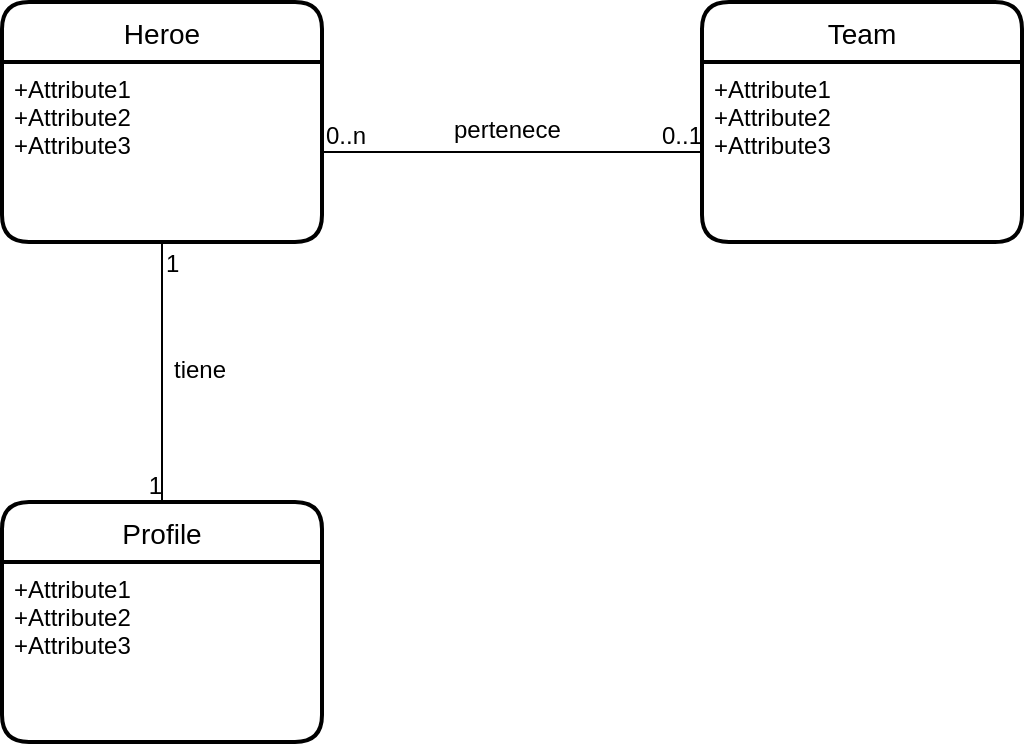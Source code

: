 <mxfile version="15.5.6" type="github">
  <diagram id="iz4XIb9WaERrGCtYz8fZ" name="Page-1">
    <mxGraphModel dx="782" dy="478" grid="1" gridSize="10" guides="1" tooltips="1" connect="1" arrows="1" fold="1" page="1" pageScale="1" pageWidth="827" pageHeight="1169" math="0" shadow="0">
      <root>
        <mxCell id="0" />
        <mxCell id="1" parent="0" />
        <mxCell id="t4ds1_iibAkqGOFVWtCg-33" value="Heroe" style="swimlane;childLayout=stackLayout;horizontal=1;startSize=30;horizontalStack=0;rounded=1;fontSize=14;fontStyle=0;strokeWidth=2;resizeParent=0;resizeLast=1;shadow=0;dashed=0;align=center;" vertex="1" parent="1">
          <mxGeometry x="40" y="50" width="160" height="120" as="geometry" />
        </mxCell>
        <mxCell id="t4ds1_iibAkqGOFVWtCg-34" value="+Attribute1&#xa;+Attribute2&#xa;+Attribute3" style="align=left;strokeColor=none;fillColor=none;spacingLeft=4;fontSize=12;verticalAlign=top;resizable=0;rotatable=0;part=1;" vertex="1" parent="t4ds1_iibAkqGOFVWtCg-33">
          <mxGeometry y="30" width="160" height="90" as="geometry" />
        </mxCell>
        <mxCell id="t4ds1_iibAkqGOFVWtCg-35" value="Team" style="swimlane;childLayout=stackLayout;horizontal=1;startSize=30;horizontalStack=0;rounded=1;fontSize=14;fontStyle=0;strokeWidth=2;resizeParent=0;resizeLast=1;shadow=0;dashed=0;align=center;" vertex="1" parent="1">
          <mxGeometry x="390" y="50" width="160" height="120" as="geometry" />
        </mxCell>
        <mxCell id="t4ds1_iibAkqGOFVWtCg-36" value="+Attribute1&#xa;+Attribute2&#xa;+Attribute3" style="align=left;strokeColor=none;fillColor=none;spacingLeft=4;fontSize=12;verticalAlign=top;resizable=0;rotatable=0;part=1;" vertex="1" parent="t4ds1_iibAkqGOFVWtCg-35">
          <mxGeometry y="30" width="160" height="90" as="geometry" />
        </mxCell>
        <mxCell id="t4ds1_iibAkqGOFVWtCg-37" value="Profile" style="swimlane;childLayout=stackLayout;horizontal=1;startSize=30;horizontalStack=0;rounded=1;fontSize=14;fontStyle=0;strokeWidth=2;resizeParent=0;resizeLast=1;shadow=0;dashed=0;align=center;" vertex="1" parent="1">
          <mxGeometry x="40" y="300" width="160" height="120" as="geometry" />
        </mxCell>
        <mxCell id="t4ds1_iibAkqGOFVWtCg-38" value="+Attribute1&#xa;+Attribute2&#xa;+Attribute3" style="align=left;strokeColor=none;fillColor=none;spacingLeft=4;fontSize=12;verticalAlign=top;resizable=0;rotatable=0;part=1;" vertex="1" parent="t4ds1_iibAkqGOFVWtCg-37">
          <mxGeometry y="30" width="160" height="90" as="geometry" />
        </mxCell>
        <mxCell id="t4ds1_iibAkqGOFVWtCg-39" value="" style="endArrow=none;html=1;rounded=0;labelBorderColor=none;entryX=0;entryY=0.5;entryDx=0;entryDy=0;exitX=1;exitY=0.5;exitDx=0;exitDy=0;" edge="1" parent="1" source="t4ds1_iibAkqGOFVWtCg-34" target="t4ds1_iibAkqGOFVWtCg-36">
          <mxGeometry relative="1" as="geometry">
            <mxPoint x="190" y="250" as="sourcePoint" />
            <mxPoint x="350" y="250" as="targetPoint" />
          </mxGeometry>
        </mxCell>
        <mxCell id="t4ds1_iibAkqGOFVWtCg-40" value="0..n" style="resizable=0;html=1;align=left;verticalAlign=bottom;" connectable="0" vertex="1" parent="t4ds1_iibAkqGOFVWtCg-39">
          <mxGeometry x="-1" relative="1" as="geometry">
            <mxPoint as="offset" />
          </mxGeometry>
        </mxCell>
        <mxCell id="t4ds1_iibAkqGOFVWtCg-41" value="0..1" style="resizable=0;html=1;align=right;verticalAlign=bottom;" connectable="0" vertex="1" parent="t4ds1_iibAkqGOFVWtCg-39">
          <mxGeometry x="1" relative="1" as="geometry" />
        </mxCell>
        <mxCell id="t4ds1_iibAkqGOFVWtCg-42" value="" style="endArrow=none;html=1;rounded=0;labelBorderColor=none;entryX=0.5;entryY=0;entryDx=0;entryDy=0;exitX=0.5;exitY=1;exitDx=0;exitDy=0;" edge="1" parent="1" source="t4ds1_iibAkqGOFVWtCg-34" target="t4ds1_iibAkqGOFVWtCg-37">
          <mxGeometry relative="1" as="geometry">
            <mxPoint x="380" y="305" as="sourcePoint" />
            <mxPoint x="480" y="332.5" as="targetPoint" />
          </mxGeometry>
        </mxCell>
        <mxCell id="t4ds1_iibAkqGOFVWtCg-43" value="1" style="resizable=0;html=1;align=left;verticalAlign=bottom;" connectable="0" vertex="1" parent="t4ds1_iibAkqGOFVWtCg-42">
          <mxGeometry x="-1" relative="1" as="geometry">
            <mxPoint y="19" as="offset" />
          </mxGeometry>
        </mxCell>
        <mxCell id="t4ds1_iibAkqGOFVWtCg-44" value="1" style="resizable=0;html=1;align=right;verticalAlign=bottom;" connectable="0" vertex="1" parent="t4ds1_iibAkqGOFVWtCg-42">
          <mxGeometry x="1" relative="1" as="geometry" />
        </mxCell>
        <mxCell id="t4ds1_iibAkqGOFVWtCg-45" value="pertenece" style="text;strokeColor=none;fillColor=none;spacingLeft=4;spacingRight=4;overflow=hidden;rotatable=0;points=[[0,0.5],[1,0.5]];portConstraint=eastwest;fontSize=12;" vertex="1" parent="1">
          <mxGeometry x="260" y="100" width="70" height="30" as="geometry" />
        </mxCell>
        <mxCell id="t4ds1_iibAkqGOFVWtCg-46" value="tiene" style="text;strokeColor=none;fillColor=none;spacingLeft=4;spacingRight=4;overflow=hidden;rotatable=0;points=[[0,0.5],[1,0.5]];portConstraint=eastwest;fontSize=12;" vertex="1" parent="1">
          <mxGeometry x="120" y="220" width="70" height="30" as="geometry" />
        </mxCell>
      </root>
    </mxGraphModel>
  </diagram>
</mxfile>

